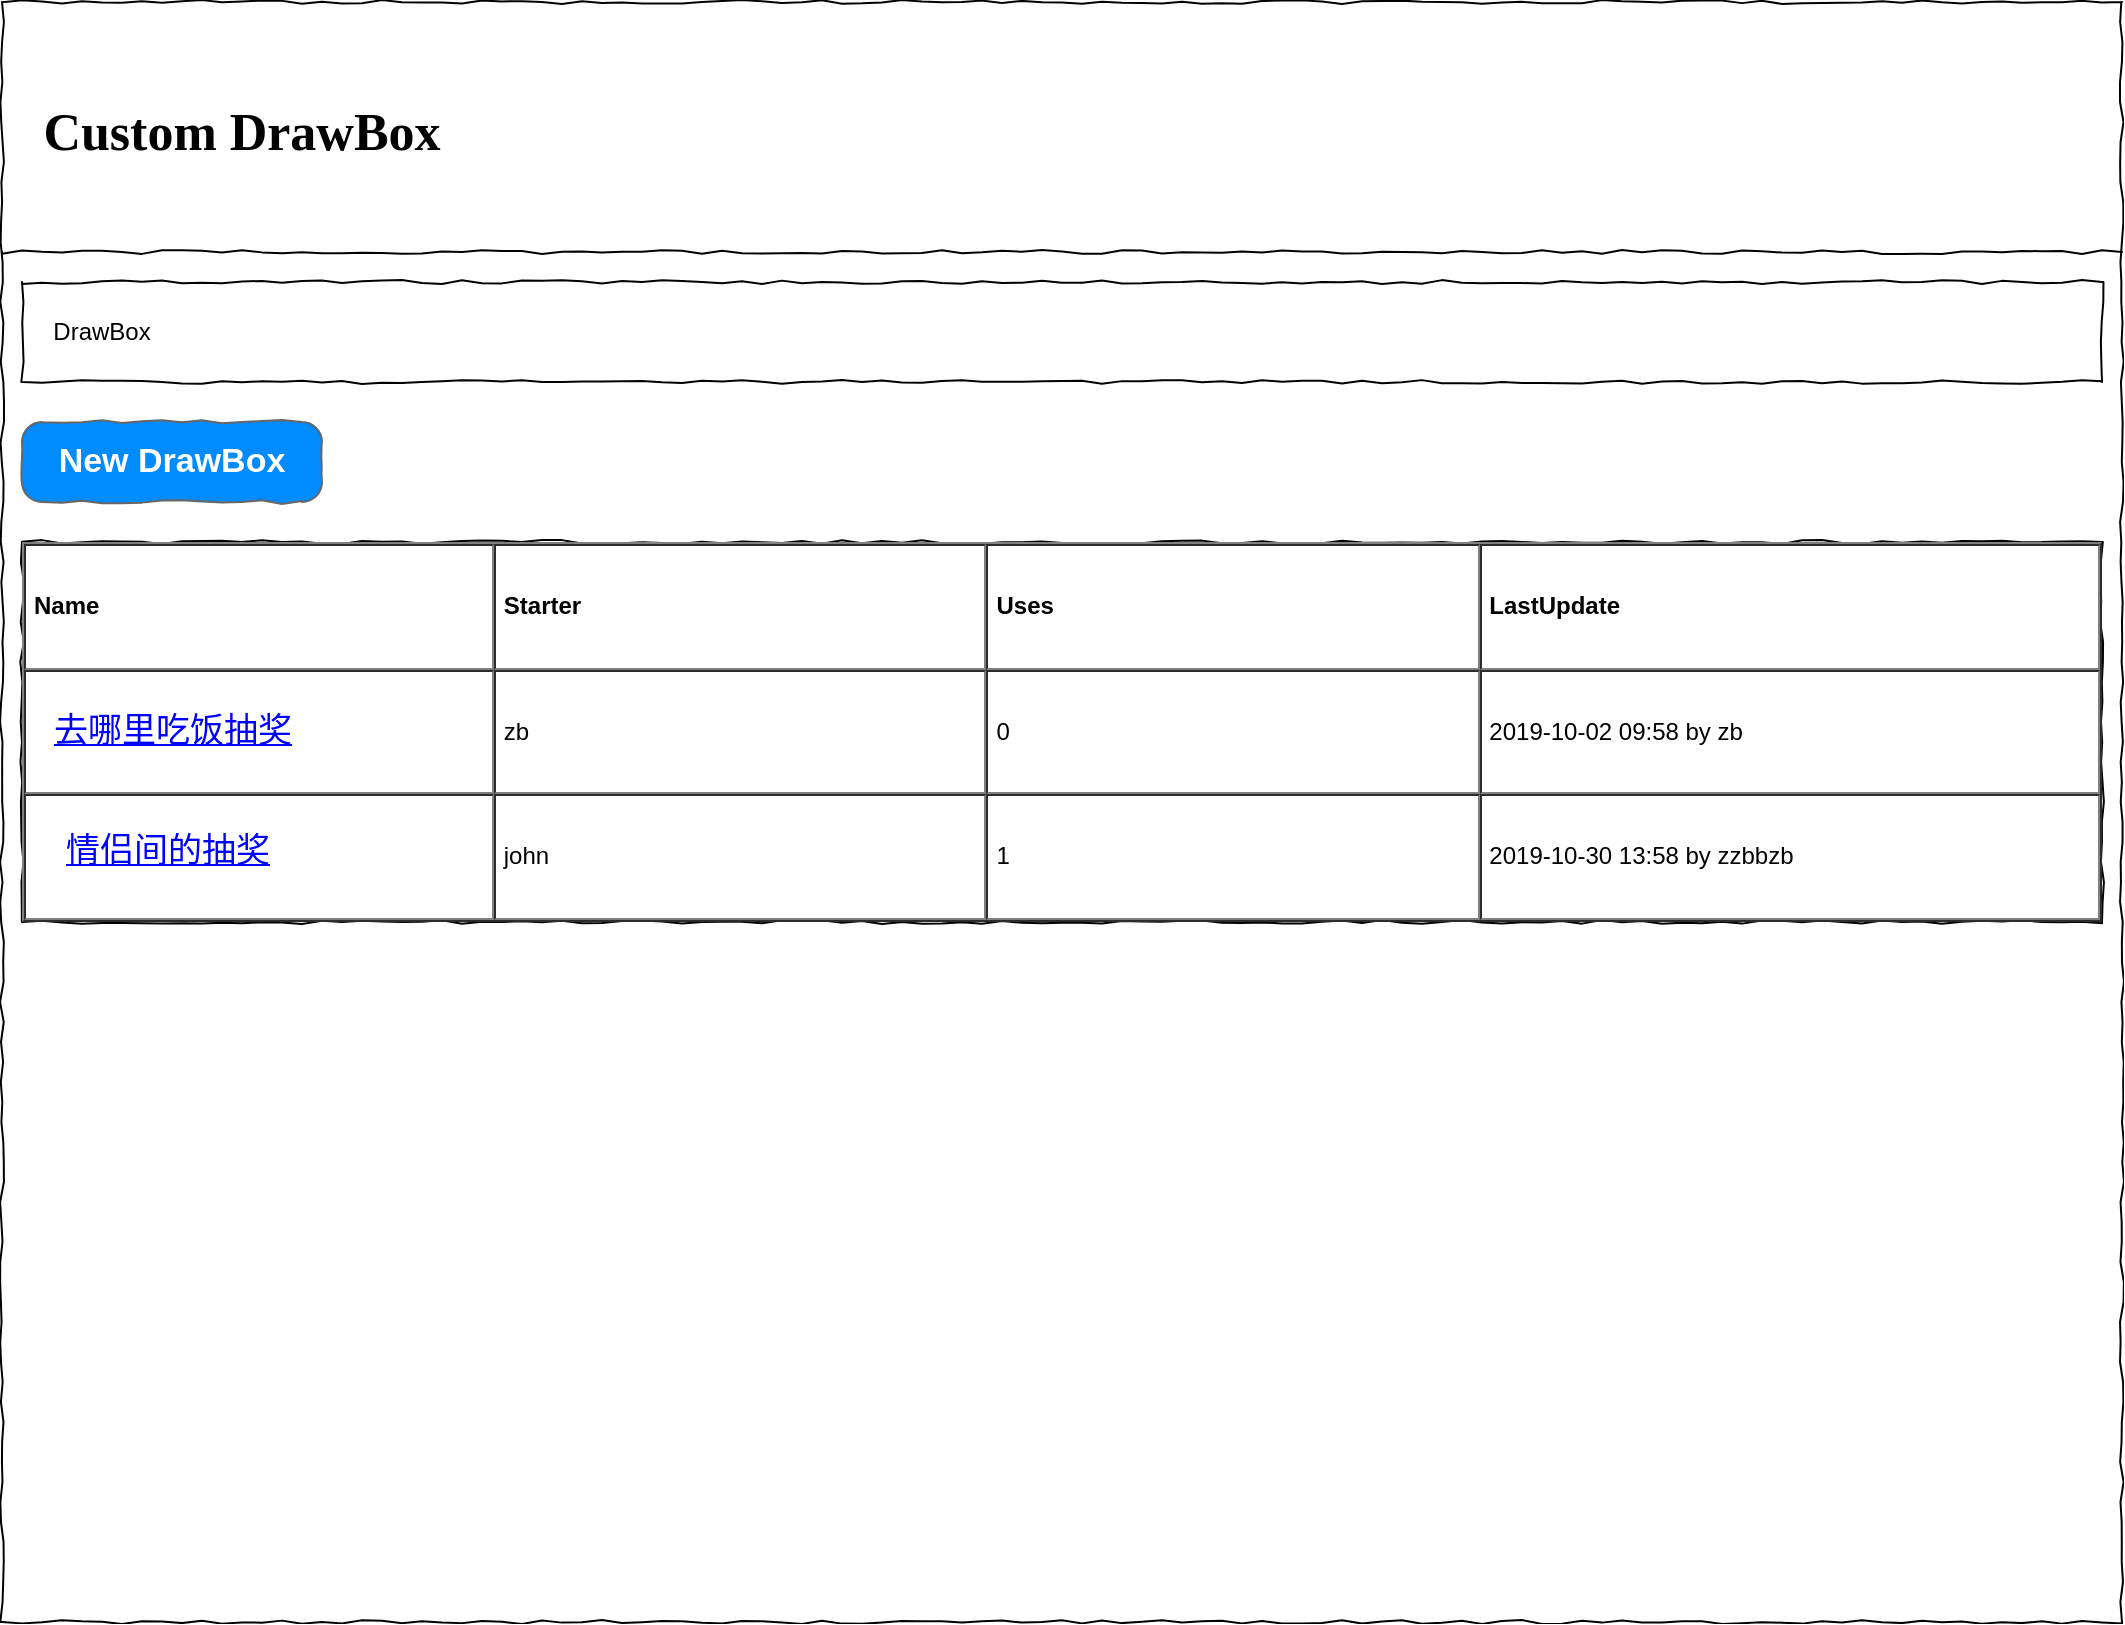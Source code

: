 <mxfile version="12.1.0" type="device" pages="1"><diagram name="Page-1" id="03018318-947c-dd8e-b7a3-06fadd420f32"><mxGraphModel dx="781" dy="723" grid="1" gridSize="10" guides="1" tooltips="1" connect="1" arrows="1" fold="1" page="1" pageScale="1" pageWidth="1100" pageHeight="850" background="#ffffff" math="0" shadow="0"><root><mxCell id="0"/><mxCell id="1" parent="0"/><mxCell id="677b7b8949515195-1" value="" style="whiteSpace=wrap;html=1;rounded=0;shadow=0;labelBackgroundColor=none;strokeColor=#000000;strokeWidth=1;fillColor=none;fontFamily=Verdana;fontSize=12;fontColor=#000000;align=center;comic=1;" parent="1" vertex="1"><mxGeometry x="20" y="20" width="1060" height="810" as="geometry"/></mxCell><mxCell id="677b7b8949515195-9" value="" style="line;strokeWidth=1;html=1;rounded=0;shadow=0;labelBackgroundColor=none;fillColor=none;fontFamily=Verdana;fontSize=14;fontColor=#000000;align=center;comic=1;" parent="1" vertex="1"><mxGeometry x="20" y="140" width="1060" height="10" as="geometry"/></mxCell><mxCell id="677b7b8949515195-10" value="" style="whiteSpace=wrap;html=1;rounded=0;shadow=0;labelBackgroundColor=none;strokeColor=#000000;strokeWidth=1;fillColor=none;fontFamily=Verdana;fontSize=12;fontColor=#000000;align=center;comic=1;" parent="1" vertex="1"><mxGeometry x="30" y="160" width="1040" height="50" as="geometry"/></mxCell><mxCell id="ExrFmHe_JBNf6q199Om7-2" value="DrawBox" style="text;html=1;strokeColor=none;fillColor=none;align=center;verticalAlign=middle;whiteSpace=wrap;rounded=0;comic=1;" vertex="1" parent="1"><mxGeometry x="50" y="175" width="40" height="20" as="geometry"/></mxCell><mxCell id="ExrFmHe_JBNf6q199Om7-11" value="&lt;h1&gt;&lt;font face=&quot;Comic Sans MS&quot; size=&quot;1&quot;&gt;&lt;b style=&quot;font-size: 26px&quot;&gt;Custom DrawBox&lt;/b&gt;&lt;/font&gt;&lt;/h1&gt;" style="text;html=1;strokeColor=none;fillColor=none;align=center;verticalAlign=middle;whiteSpace=wrap;rounded=0;comic=1;" vertex="1" parent="1"><mxGeometry x="30" y="30" width="220" height="110" as="geometry"/></mxCell><mxCell id="ExrFmHe_JBNf6q199Om7-16" value="&lt;table cellpadding=&quot;4&quot; cellspacing=&quot;0&quot; border=&quot;1&quot; style=&quot;font-size: 1em ; width: 100% ; height: 100%&quot;&gt;&lt;tbody&gt;&lt;tr&gt;&lt;th&gt;Name&amp;nbsp; &amp;nbsp; &amp;nbsp; &amp;nbsp; &amp;nbsp; &amp;nbsp; &amp;nbsp; &amp;nbsp; &amp;nbsp; &amp;nbsp; &amp;nbsp; &amp;nbsp;&amp;nbsp;&lt;/th&gt;&lt;th&gt;Starter&amp;nbsp; &amp;nbsp; &amp;nbsp; &amp;nbsp; &amp;nbsp; &amp;nbsp; &amp;nbsp; &amp;nbsp; &amp;nbsp; &amp;nbsp; &amp;nbsp; &amp;nbsp;&amp;nbsp;&lt;/th&gt;&lt;td&gt;&lt;b&gt;Uses&amp;nbsp; &amp;nbsp; &amp;nbsp; &amp;nbsp; &amp;nbsp; &amp;nbsp; &amp;nbsp; &amp;nbsp; &amp;nbsp; &amp;nbsp; &amp;nbsp; &amp;nbsp; &amp;nbsp; &amp;nbsp;&lt;/b&gt;&lt;/td&gt;&lt;td&gt;&lt;b&gt;LastUpdate&amp;nbsp;&amp;nbsp;&lt;/b&gt;&lt;/td&gt;&lt;/tr&gt;&lt;tr&gt;&lt;td&gt;&amp;nbsp;&lt;/td&gt;&lt;td&gt;zb&lt;/td&gt;&lt;td&gt;0&lt;/td&gt;&lt;td&gt;2019-10-02 09:58 by zb&lt;/td&gt;&lt;/tr&gt;&lt;tr&gt;&lt;td&gt;&lt;br&gt;&lt;/td&gt;&lt;td&gt;john&lt;/td&gt;&lt;td&gt;1&lt;/td&gt;&lt;td&gt;2019-10-30 13:58 by zzbbzb&lt;br&gt;&lt;/td&gt;&lt;/tr&gt;&lt;/tbody&gt;&lt;/table&gt; " style="verticalAlign=top;align=left;overflow=fill;fillColor=#ffffff;fontSize=12;fontFamily=Helvetica;html=1;rounded=0;shadow=0;glass=0;comic=1;strokeColor=#000000;" vertex="1" parent="1"><mxGeometry x="30" y="290" width="1040" height="190" as="geometry"/></mxCell><mxCell id="ExrFmHe_JBNf6q199Om7-19" value="去哪里吃饭抽奖" style="shape=rectangle;strokeColor=none;fillColor=none;linkText=;fontSize=17;fontColor=#0000ff;fontStyle=4;html=1;align=center;rounded=0;shadow=0;glass=0;comic=1;" vertex="1" parent="1"><mxGeometry x="30" y="370" width="150" height="30" as="geometry"/></mxCell><mxCell id="ExrFmHe_JBNf6q199Om7-23" value="情侣间的抽奖" style="shape=rectangle;strokeColor=none;fillColor=none;linkText=;fontSize=17;fontColor=#0000ff;fontStyle=4;html=1;align=left;rounded=0;shadow=0;glass=0;comic=1;" vertex="1" parent="1"><mxGeometry x="50" y="430" width="150" height="30" as="geometry"/></mxCell><mxCell id="ExrFmHe_JBNf6q199Om7-24" value="New DrawBox" style="strokeWidth=1;shadow=0;dashed=0;align=center;html=1;shape=mxgraph.mockup.buttons.button;strokeColor=#666666;fontColor=#ffffff;mainText=;buttonStyle=round;fontSize=17;fontStyle=1;fillColor=#008cff;whiteSpace=wrap;rounded=0;glass=0;comic=1;" vertex="1" parent="1"><mxGeometry x="30" y="230" width="150" height="40" as="geometry"/></mxCell></root></mxGraphModel></diagram></mxfile>